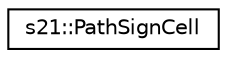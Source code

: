 digraph "Graphical Class Hierarchy"
{
 // LATEX_PDF_SIZE
  edge [fontname="Helvetica",fontsize="10",labelfontname="Helvetica",labelfontsize="10"];
  node [fontname="Helvetica",fontsize="10",shape=record];
  rankdir="LR";
  Node0 [label="s21::PathSignCell",height=0.2,width=0.4,color="black", fillcolor="white", style="filled",URL="$structs21_1_1PathSignCell.html",tooltip="The structure of the cell that is a participant in the constructed route."];
}

